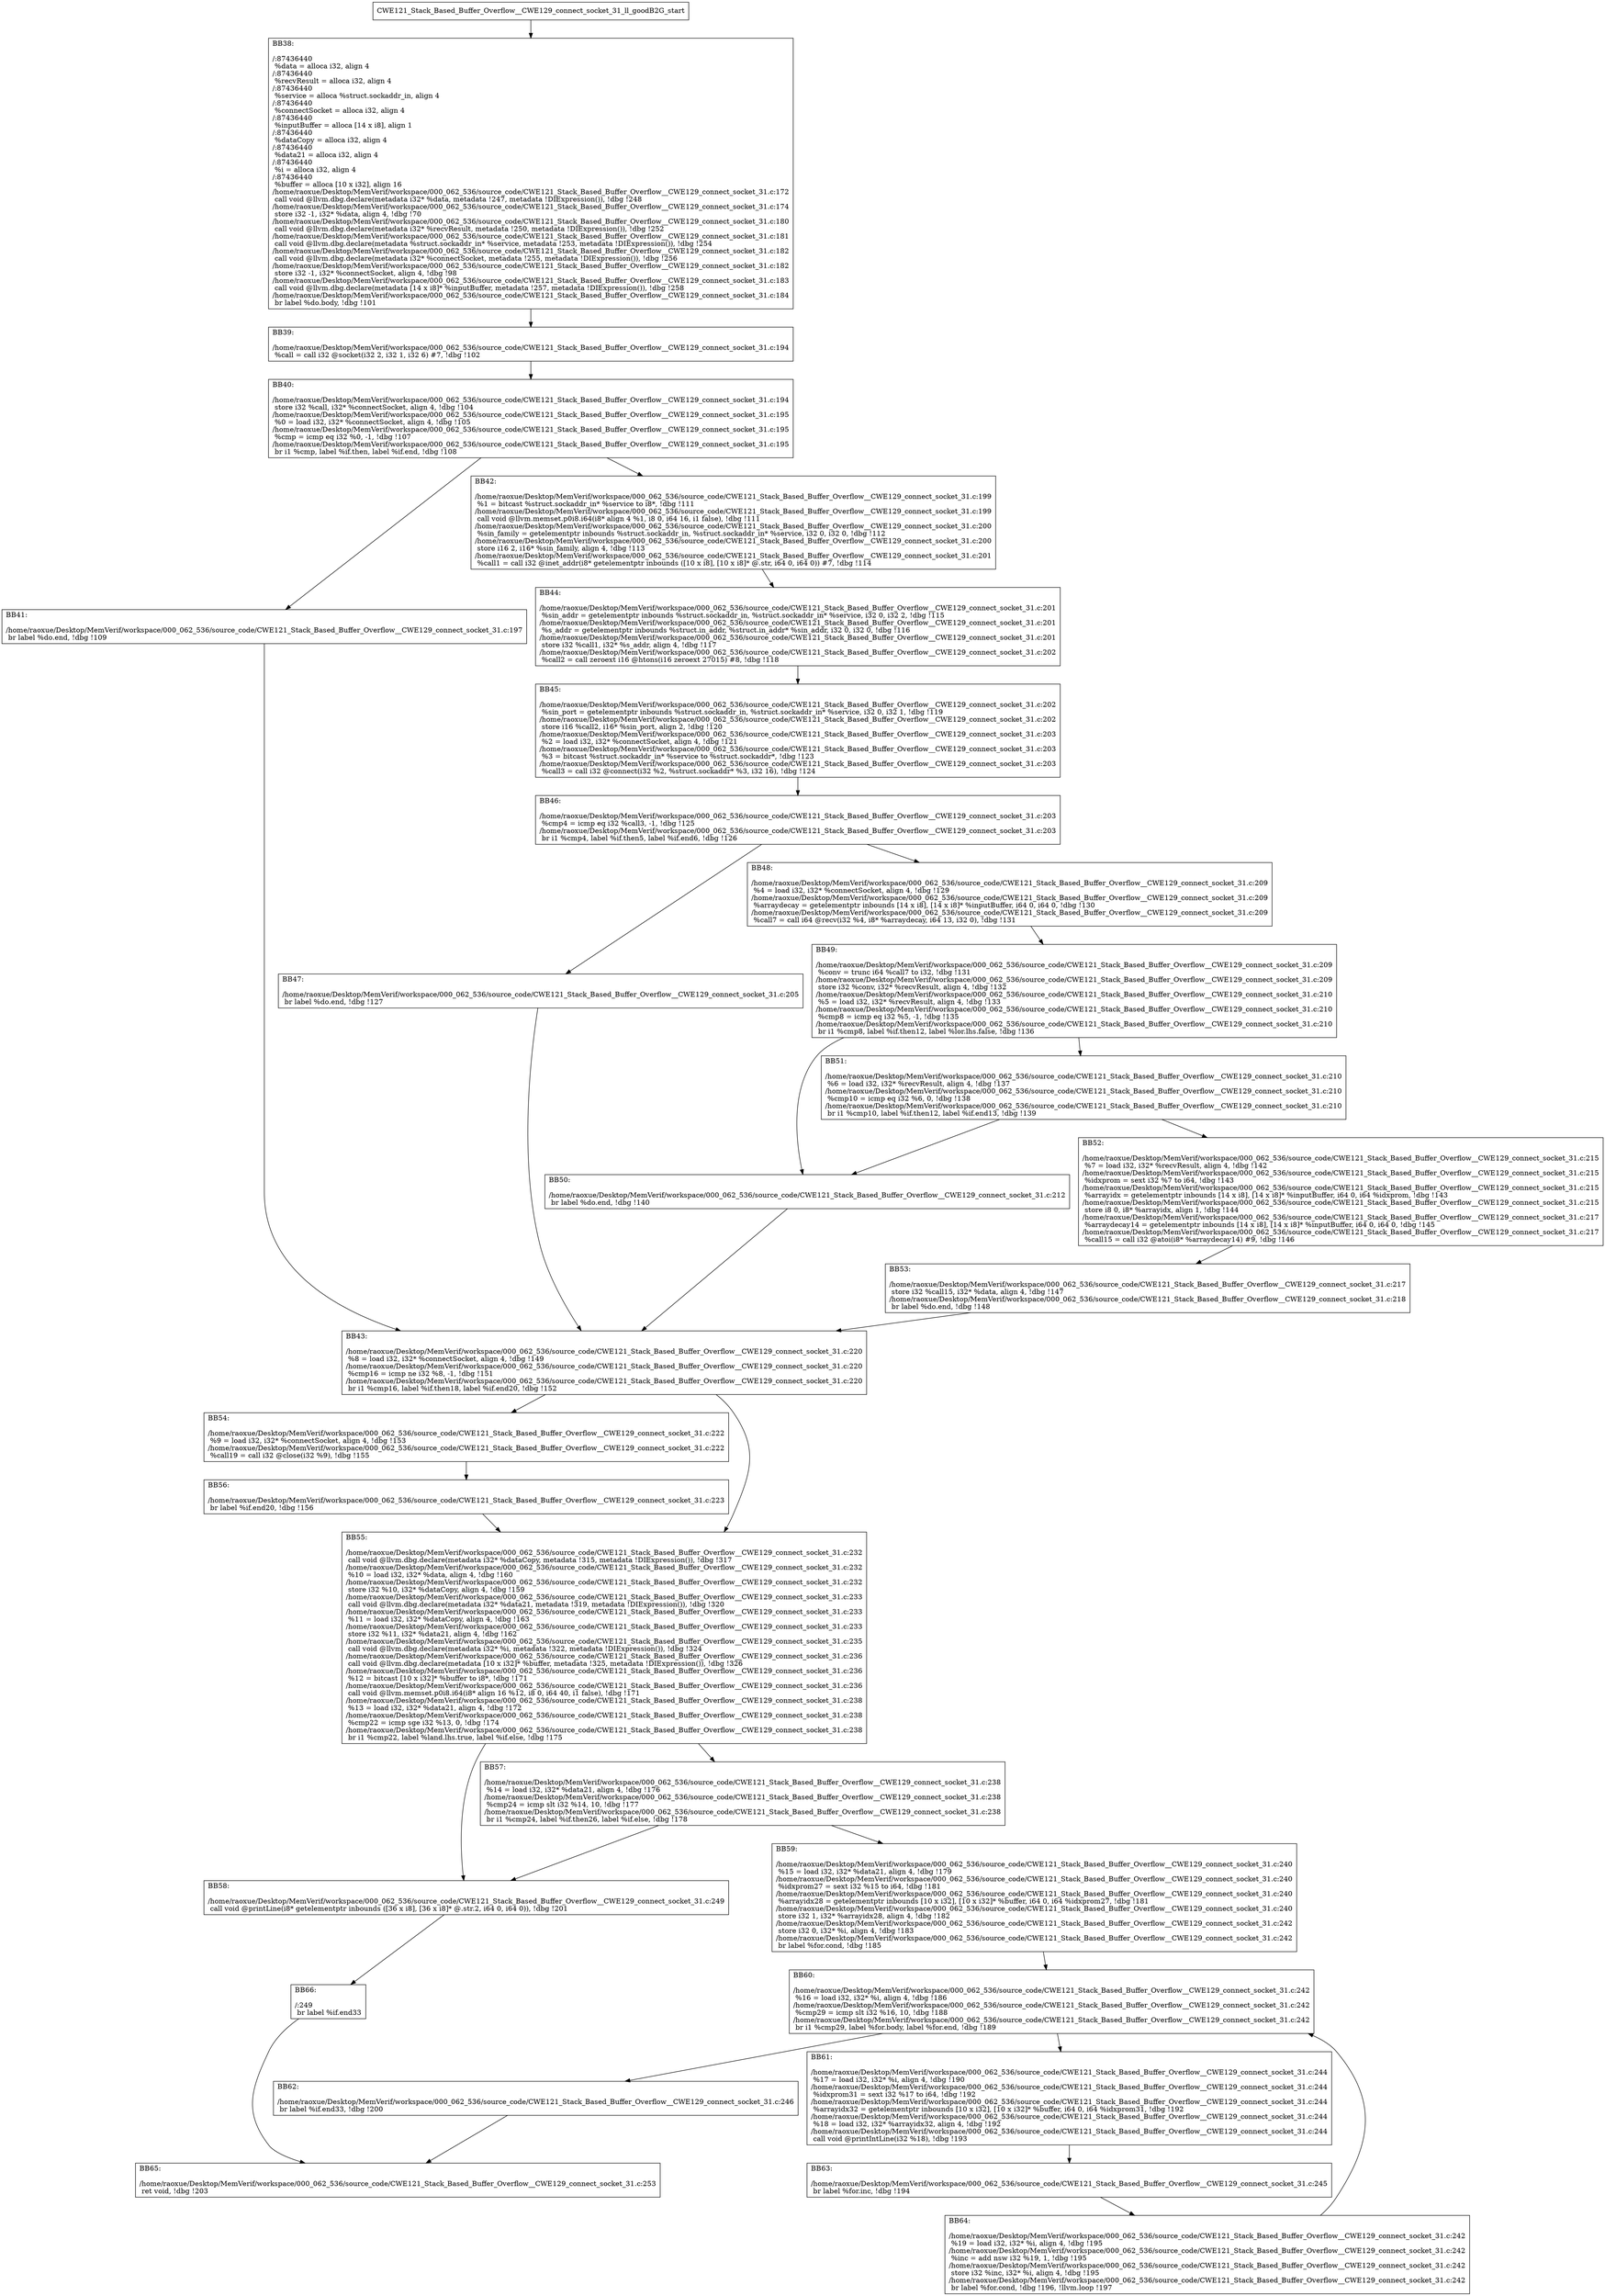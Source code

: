 digraph "CFG for'CWE121_Stack_Based_Buffer_Overflow__CWE129_connect_socket_31_ll_goodB2G' function" {
	BBCWE121_Stack_Based_Buffer_Overflow__CWE129_connect_socket_31_ll_goodB2G_start[shape=record,label="{CWE121_Stack_Based_Buffer_Overflow__CWE129_connect_socket_31_ll_goodB2G_start}"];
	BBCWE121_Stack_Based_Buffer_Overflow__CWE129_connect_socket_31_ll_goodB2G_start-> CWE121_Stack_Based_Buffer_Overflow__CWE129_connect_socket_31_ll_goodB2GBB38;
	CWE121_Stack_Based_Buffer_Overflow__CWE129_connect_socket_31_ll_goodB2GBB38 [shape=record, label="{BB38:\l\l/:87436440\l
  %data = alloca i32, align 4\l
/:87436440\l
  %recvResult = alloca i32, align 4\l
/:87436440\l
  %service = alloca %struct.sockaddr_in, align 4\l
/:87436440\l
  %connectSocket = alloca i32, align 4\l
/:87436440\l
  %inputBuffer = alloca [14 x i8], align 1\l
/:87436440\l
  %dataCopy = alloca i32, align 4\l
/:87436440\l
  %data21 = alloca i32, align 4\l
/:87436440\l
  %i = alloca i32, align 4\l
/:87436440\l
  %buffer = alloca [10 x i32], align 16\l
/home/raoxue/Desktop/MemVerif/workspace/000_062_536/source_code/CWE121_Stack_Based_Buffer_Overflow__CWE129_connect_socket_31.c:172\l
  call void @llvm.dbg.declare(metadata i32* %data, metadata !247, metadata !DIExpression()), !dbg !248\l
/home/raoxue/Desktop/MemVerif/workspace/000_062_536/source_code/CWE121_Stack_Based_Buffer_Overflow__CWE129_connect_socket_31.c:174\l
  store i32 -1, i32* %data, align 4, !dbg !70\l
/home/raoxue/Desktop/MemVerif/workspace/000_062_536/source_code/CWE121_Stack_Based_Buffer_Overflow__CWE129_connect_socket_31.c:180\l
  call void @llvm.dbg.declare(metadata i32* %recvResult, metadata !250, metadata !DIExpression()), !dbg !252\l
/home/raoxue/Desktop/MemVerif/workspace/000_062_536/source_code/CWE121_Stack_Based_Buffer_Overflow__CWE129_connect_socket_31.c:181\l
  call void @llvm.dbg.declare(metadata %struct.sockaddr_in* %service, metadata !253, metadata !DIExpression()), !dbg !254\l
/home/raoxue/Desktop/MemVerif/workspace/000_062_536/source_code/CWE121_Stack_Based_Buffer_Overflow__CWE129_connect_socket_31.c:182\l
  call void @llvm.dbg.declare(metadata i32* %connectSocket, metadata !255, metadata !DIExpression()), !dbg !256\l
/home/raoxue/Desktop/MemVerif/workspace/000_062_536/source_code/CWE121_Stack_Based_Buffer_Overflow__CWE129_connect_socket_31.c:182\l
  store i32 -1, i32* %connectSocket, align 4, !dbg !98\l
/home/raoxue/Desktop/MemVerif/workspace/000_062_536/source_code/CWE121_Stack_Based_Buffer_Overflow__CWE129_connect_socket_31.c:183\l
  call void @llvm.dbg.declare(metadata [14 x i8]* %inputBuffer, metadata !257, metadata !DIExpression()), !dbg !258\l
/home/raoxue/Desktop/MemVerif/workspace/000_062_536/source_code/CWE121_Stack_Based_Buffer_Overflow__CWE129_connect_socket_31.c:184\l
  br label %do.body, !dbg !101\l
}"];
	CWE121_Stack_Based_Buffer_Overflow__CWE129_connect_socket_31_ll_goodB2GBB38-> CWE121_Stack_Based_Buffer_Overflow__CWE129_connect_socket_31_ll_goodB2GBB39;
	CWE121_Stack_Based_Buffer_Overflow__CWE129_connect_socket_31_ll_goodB2GBB39 [shape=record, label="{BB39:\l\l/home/raoxue/Desktop/MemVerif/workspace/000_062_536/source_code/CWE121_Stack_Based_Buffer_Overflow__CWE129_connect_socket_31.c:194\l
  %call = call i32 @socket(i32 2, i32 1, i32 6) #7, !dbg !102\l
}"];
	CWE121_Stack_Based_Buffer_Overflow__CWE129_connect_socket_31_ll_goodB2GBB39-> CWE121_Stack_Based_Buffer_Overflow__CWE129_connect_socket_31_ll_goodB2GBB40;
	CWE121_Stack_Based_Buffer_Overflow__CWE129_connect_socket_31_ll_goodB2GBB40 [shape=record, label="{BB40:\l\l/home/raoxue/Desktop/MemVerif/workspace/000_062_536/source_code/CWE121_Stack_Based_Buffer_Overflow__CWE129_connect_socket_31.c:194\l
  store i32 %call, i32* %connectSocket, align 4, !dbg !104\l
/home/raoxue/Desktop/MemVerif/workspace/000_062_536/source_code/CWE121_Stack_Based_Buffer_Overflow__CWE129_connect_socket_31.c:195\l
  %0 = load i32, i32* %connectSocket, align 4, !dbg !105\l
/home/raoxue/Desktop/MemVerif/workspace/000_062_536/source_code/CWE121_Stack_Based_Buffer_Overflow__CWE129_connect_socket_31.c:195\l
  %cmp = icmp eq i32 %0, -1, !dbg !107\l
/home/raoxue/Desktop/MemVerif/workspace/000_062_536/source_code/CWE121_Stack_Based_Buffer_Overflow__CWE129_connect_socket_31.c:195\l
  br i1 %cmp, label %if.then, label %if.end, !dbg !108\l
}"];
	CWE121_Stack_Based_Buffer_Overflow__CWE129_connect_socket_31_ll_goodB2GBB40-> CWE121_Stack_Based_Buffer_Overflow__CWE129_connect_socket_31_ll_goodB2GBB41;
	CWE121_Stack_Based_Buffer_Overflow__CWE129_connect_socket_31_ll_goodB2GBB40-> CWE121_Stack_Based_Buffer_Overflow__CWE129_connect_socket_31_ll_goodB2GBB42;
	CWE121_Stack_Based_Buffer_Overflow__CWE129_connect_socket_31_ll_goodB2GBB41 [shape=record, label="{BB41:\l\l/home/raoxue/Desktop/MemVerif/workspace/000_062_536/source_code/CWE121_Stack_Based_Buffer_Overflow__CWE129_connect_socket_31.c:197\l
  br label %do.end, !dbg !109\l
}"];
	CWE121_Stack_Based_Buffer_Overflow__CWE129_connect_socket_31_ll_goodB2GBB41-> CWE121_Stack_Based_Buffer_Overflow__CWE129_connect_socket_31_ll_goodB2GBB43;
	CWE121_Stack_Based_Buffer_Overflow__CWE129_connect_socket_31_ll_goodB2GBB42 [shape=record, label="{BB42:\l\l/home/raoxue/Desktop/MemVerif/workspace/000_062_536/source_code/CWE121_Stack_Based_Buffer_Overflow__CWE129_connect_socket_31.c:199\l
  %1 = bitcast %struct.sockaddr_in* %service to i8*, !dbg !111\l
/home/raoxue/Desktop/MemVerif/workspace/000_062_536/source_code/CWE121_Stack_Based_Buffer_Overflow__CWE129_connect_socket_31.c:199\l
  call void @llvm.memset.p0i8.i64(i8* align 4 %1, i8 0, i64 16, i1 false), !dbg !111\l
/home/raoxue/Desktop/MemVerif/workspace/000_062_536/source_code/CWE121_Stack_Based_Buffer_Overflow__CWE129_connect_socket_31.c:200\l
  %sin_family = getelementptr inbounds %struct.sockaddr_in, %struct.sockaddr_in* %service, i32 0, i32 0, !dbg !112\l
/home/raoxue/Desktop/MemVerif/workspace/000_062_536/source_code/CWE121_Stack_Based_Buffer_Overflow__CWE129_connect_socket_31.c:200\l
  store i16 2, i16* %sin_family, align 4, !dbg !113\l
/home/raoxue/Desktop/MemVerif/workspace/000_062_536/source_code/CWE121_Stack_Based_Buffer_Overflow__CWE129_connect_socket_31.c:201\l
  %call1 = call i32 @inet_addr(i8* getelementptr inbounds ([10 x i8], [10 x i8]* @.str, i64 0, i64 0)) #7, !dbg !114\l
}"];
	CWE121_Stack_Based_Buffer_Overflow__CWE129_connect_socket_31_ll_goodB2GBB42-> CWE121_Stack_Based_Buffer_Overflow__CWE129_connect_socket_31_ll_goodB2GBB44;
	CWE121_Stack_Based_Buffer_Overflow__CWE129_connect_socket_31_ll_goodB2GBB44 [shape=record, label="{BB44:\l\l/home/raoxue/Desktop/MemVerif/workspace/000_062_536/source_code/CWE121_Stack_Based_Buffer_Overflow__CWE129_connect_socket_31.c:201\l
  %sin_addr = getelementptr inbounds %struct.sockaddr_in, %struct.sockaddr_in* %service, i32 0, i32 2, !dbg !115\l
/home/raoxue/Desktop/MemVerif/workspace/000_062_536/source_code/CWE121_Stack_Based_Buffer_Overflow__CWE129_connect_socket_31.c:201\l
  %s_addr = getelementptr inbounds %struct.in_addr, %struct.in_addr* %sin_addr, i32 0, i32 0, !dbg !116\l
/home/raoxue/Desktop/MemVerif/workspace/000_062_536/source_code/CWE121_Stack_Based_Buffer_Overflow__CWE129_connect_socket_31.c:201\l
  store i32 %call1, i32* %s_addr, align 4, !dbg !117\l
/home/raoxue/Desktop/MemVerif/workspace/000_062_536/source_code/CWE121_Stack_Based_Buffer_Overflow__CWE129_connect_socket_31.c:202\l
  %call2 = call zeroext i16 @htons(i16 zeroext 27015) #8, !dbg !118\l
}"];
	CWE121_Stack_Based_Buffer_Overflow__CWE129_connect_socket_31_ll_goodB2GBB44-> CWE121_Stack_Based_Buffer_Overflow__CWE129_connect_socket_31_ll_goodB2GBB45;
	CWE121_Stack_Based_Buffer_Overflow__CWE129_connect_socket_31_ll_goodB2GBB45 [shape=record, label="{BB45:\l\l/home/raoxue/Desktop/MemVerif/workspace/000_062_536/source_code/CWE121_Stack_Based_Buffer_Overflow__CWE129_connect_socket_31.c:202\l
  %sin_port = getelementptr inbounds %struct.sockaddr_in, %struct.sockaddr_in* %service, i32 0, i32 1, !dbg !119\l
/home/raoxue/Desktop/MemVerif/workspace/000_062_536/source_code/CWE121_Stack_Based_Buffer_Overflow__CWE129_connect_socket_31.c:202\l
  store i16 %call2, i16* %sin_port, align 2, !dbg !120\l
/home/raoxue/Desktop/MemVerif/workspace/000_062_536/source_code/CWE121_Stack_Based_Buffer_Overflow__CWE129_connect_socket_31.c:203\l
  %2 = load i32, i32* %connectSocket, align 4, !dbg !121\l
/home/raoxue/Desktop/MemVerif/workspace/000_062_536/source_code/CWE121_Stack_Based_Buffer_Overflow__CWE129_connect_socket_31.c:203\l
  %3 = bitcast %struct.sockaddr_in* %service to %struct.sockaddr*, !dbg !123\l
/home/raoxue/Desktop/MemVerif/workspace/000_062_536/source_code/CWE121_Stack_Based_Buffer_Overflow__CWE129_connect_socket_31.c:203\l
  %call3 = call i32 @connect(i32 %2, %struct.sockaddr* %3, i32 16), !dbg !124\l
}"];
	CWE121_Stack_Based_Buffer_Overflow__CWE129_connect_socket_31_ll_goodB2GBB45-> CWE121_Stack_Based_Buffer_Overflow__CWE129_connect_socket_31_ll_goodB2GBB46;
	CWE121_Stack_Based_Buffer_Overflow__CWE129_connect_socket_31_ll_goodB2GBB46 [shape=record, label="{BB46:\l\l/home/raoxue/Desktop/MemVerif/workspace/000_062_536/source_code/CWE121_Stack_Based_Buffer_Overflow__CWE129_connect_socket_31.c:203\l
  %cmp4 = icmp eq i32 %call3, -1, !dbg !125\l
/home/raoxue/Desktop/MemVerif/workspace/000_062_536/source_code/CWE121_Stack_Based_Buffer_Overflow__CWE129_connect_socket_31.c:203\l
  br i1 %cmp4, label %if.then5, label %if.end6, !dbg !126\l
}"];
	CWE121_Stack_Based_Buffer_Overflow__CWE129_connect_socket_31_ll_goodB2GBB46-> CWE121_Stack_Based_Buffer_Overflow__CWE129_connect_socket_31_ll_goodB2GBB47;
	CWE121_Stack_Based_Buffer_Overflow__CWE129_connect_socket_31_ll_goodB2GBB46-> CWE121_Stack_Based_Buffer_Overflow__CWE129_connect_socket_31_ll_goodB2GBB48;
	CWE121_Stack_Based_Buffer_Overflow__CWE129_connect_socket_31_ll_goodB2GBB47 [shape=record, label="{BB47:\l\l/home/raoxue/Desktop/MemVerif/workspace/000_062_536/source_code/CWE121_Stack_Based_Buffer_Overflow__CWE129_connect_socket_31.c:205\l
  br label %do.end, !dbg !127\l
}"];
	CWE121_Stack_Based_Buffer_Overflow__CWE129_connect_socket_31_ll_goodB2GBB47-> CWE121_Stack_Based_Buffer_Overflow__CWE129_connect_socket_31_ll_goodB2GBB43;
	CWE121_Stack_Based_Buffer_Overflow__CWE129_connect_socket_31_ll_goodB2GBB48 [shape=record, label="{BB48:\l\l/home/raoxue/Desktop/MemVerif/workspace/000_062_536/source_code/CWE121_Stack_Based_Buffer_Overflow__CWE129_connect_socket_31.c:209\l
  %4 = load i32, i32* %connectSocket, align 4, !dbg !129\l
/home/raoxue/Desktop/MemVerif/workspace/000_062_536/source_code/CWE121_Stack_Based_Buffer_Overflow__CWE129_connect_socket_31.c:209\l
  %arraydecay = getelementptr inbounds [14 x i8], [14 x i8]* %inputBuffer, i64 0, i64 0, !dbg !130\l
/home/raoxue/Desktop/MemVerif/workspace/000_062_536/source_code/CWE121_Stack_Based_Buffer_Overflow__CWE129_connect_socket_31.c:209\l
  %call7 = call i64 @recv(i32 %4, i8* %arraydecay, i64 13, i32 0), !dbg !131\l
}"];
	CWE121_Stack_Based_Buffer_Overflow__CWE129_connect_socket_31_ll_goodB2GBB48-> CWE121_Stack_Based_Buffer_Overflow__CWE129_connect_socket_31_ll_goodB2GBB49;
	CWE121_Stack_Based_Buffer_Overflow__CWE129_connect_socket_31_ll_goodB2GBB49 [shape=record, label="{BB49:\l\l/home/raoxue/Desktop/MemVerif/workspace/000_062_536/source_code/CWE121_Stack_Based_Buffer_Overflow__CWE129_connect_socket_31.c:209\l
  %conv = trunc i64 %call7 to i32, !dbg !131\l
/home/raoxue/Desktop/MemVerif/workspace/000_062_536/source_code/CWE121_Stack_Based_Buffer_Overflow__CWE129_connect_socket_31.c:209\l
  store i32 %conv, i32* %recvResult, align 4, !dbg !132\l
/home/raoxue/Desktop/MemVerif/workspace/000_062_536/source_code/CWE121_Stack_Based_Buffer_Overflow__CWE129_connect_socket_31.c:210\l
  %5 = load i32, i32* %recvResult, align 4, !dbg !133\l
/home/raoxue/Desktop/MemVerif/workspace/000_062_536/source_code/CWE121_Stack_Based_Buffer_Overflow__CWE129_connect_socket_31.c:210\l
  %cmp8 = icmp eq i32 %5, -1, !dbg !135\l
/home/raoxue/Desktop/MemVerif/workspace/000_062_536/source_code/CWE121_Stack_Based_Buffer_Overflow__CWE129_connect_socket_31.c:210\l
  br i1 %cmp8, label %if.then12, label %lor.lhs.false, !dbg !136\l
}"];
	CWE121_Stack_Based_Buffer_Overflow__CWE129_connect_socket_31_ll_goodB2GBB49-> CWE121_Stack_Based_Buffer_Overflow__CWE129_connect_socket_31_ll_goodB2GBB50;
	CWE121_Stack_Based_Buffer_Overflow__CWE129_connect_socket_31_ll_goodB2GBB49-> CWE121_Stack_Based_Buffer_Overflow__CWE129_connect_socket_31_ll_goodB2GBB51;
	CWE121_Stack_Based_Buffer_Overflow__CWE129_connect_socket_31_ll_goodB2GBB51 [shape=record, label="{BB51:\l\l/home/raoxue/Desktop/MemVerif/workspace/000_062_536/source_code/CWE121_Stack_Based_Buffer_Overflow__CWE129_connect_socket_31.c:210\l
  %6 = load i32, i32* %recvResult, align 4, !dbg !137\l
/home/raoxue/Desktop/MemVerif/workspace/000_062_536/source_code/CWE121_Stack_Based_Buffer_Overflow__CWE129_connect_socket_31.c:210\l
  %cmp10 = icmp eq i32 %6, 0, !dbg !138\l
/home/raoxue/Desktop/MemVerif/workspace/000_062_536/source_code/CWE121_Stack_Based_Buffer_Overflow__CWE129_connect_socket_31.c:210\l
  br i1 %cmp10, label %if.then12, label %if.end13, !dbg !139\l
}"];
	CWE121_Stack_Based_Buffer_Overflow__CWE129_connect_socket_31_ll_goodB2GBB51-> CWE121_Stack_Based_Buffer_Overflow__CWE129_connect_socket_31_ll_goodB2GBB50;
	CWE121_Stack_Based_Buffer_Overflow__CWE129_connect_socket_31_ll_goodB2GBB51-> CWE121_Stack_Based_Buffer_Overflow__CWE129_connect_socket_31_ll_goodB2GBB52;
	CWE121_Stack_Based_Buffer_Overflow__CWE129_connect_socket_31_ll_goodB2GBB50 [shape=record, label="{BB50:\l\l/home/raoxue/Desktop/MemVerif/workspace/000_062_536/source_code/CWE121_Stack_Based_Buffer_Overflow__CWE129_connect_socket_31.c:212\l
  br label %do.end, !dbg !140\l
}"];
	CWE121_Stack_Based_Buffer_Overflow__CWE129_connect_socket_31_ll_goodB2GBB50-> CWE121_Stack_Based_Buffer_Overflow__CWE129_connect_socket_31_ll_goodB2GBB43;
	CWE121_Stack_Based_Buffer_Overflow__CWE129_connect_socket_31_ll_goodB2GBB52 [shape=record, label="{BB52:\l\l/home/raoxue/Desktop/MemVerif/workspace/000_062_536/source_code/CWE121_Stack_Based_Buffer_Overflow__CWE129_connect_socket_31.c:215\l
  %7 = load i32, i32* %recvResult, align 4, !dbg !142\l
/home/raoxue/Desktop/MemVerif/workspace/000_062_536/source_code/CWE121_Stack_Based_Buffer_Overflow__CWE129_connect_socket_31.c:215\l
  %idxprom = sext i32 %7 to i64, !dbg !143\l
/home/raoxue/Desktop/MemVerif/workspace/000_062_536/source_code/CWE121_Stack_Based_Buffer_Overflow__CWE129_connect_socket_31.c:215\l
  %arrayidx = getelementptr inbounds [14 x i8], [14 x i8]* %inputBuffer, i64 0, i64 %idxprom, !dbg !143\l
/home/raoxue/Desktop/MemVerif/workspace/000_062_536/source_code/CWE121_Stack_Based_Buffer_Overflow__CWE129_connect_socket_31.c:215\l
  store i8 0, i8* %arrayidx, align 1, !dbg !144\l
/home/raoxue/Desktop/MemVerif/workspace/000_062_536/source_code/CWE121_Stack_Based_Buffer_Overflow__CWE129_connect_socket_31.c:217\l
  %arraydecay14 = getelementptr inbounds [14 x i8], [14 x i8]* %inputBuffer, i64 0, i64 0, !dbg !145\l
/home/raoxue/Desktop/MemVerif/workspace/000_062_536/source_code/CWE121_Stack_Based_Buffer_Overflow__CWE129_connect_socket_31.c:217\l
  %call15 = call i32 @atoi(i8* %arraydecay14) #9, !dbg !146\l
}"];
	CWE121_Stack_Based_Buffer_Overflow__CWE129_connect_socket_31_ll_goodB2GBB52-> CWE121_Stack_Based_Buffer_Overflow__CWE129_connect_socket_31_ll_goodB2GBB53;
	CWE121_Stack_Based_Buffer_Overflow__CWE129_connect_socket_31_ll_goodB2GBB53 [shape=record, label="{BB53:\l\l/home/raoxue/Desktop/MemVerif/workspace/000_062_536/source_code/CWE121_Stack_Based_Buffer_Overflow__CWE129_connect_socket_31.c:217\l
  store i32 %call15, i32* %data, align 4, !dbg !147\l
/home/raoxue/Desktop/MemVerif/workspace/000_062_536/source_code/CWE121_Stack_Based_Buffer_Overflow__CWE129_connect_socket_31.c:218\l
  br label %do.end, !dbg !148\l
}"];
	CWE121_Stack_Based_Buffer_Overflow__CWE129_connect_socket_31_ll_goodB2GBB53-> CWE121_Stack_Based_Buffer_Overflow__CWE129_connect_socket_31_ll_goodB2GBB43;
	CWE121_Stack_Based_Buffer_Overflow__CWE129_connect_socket_31_ll_goodB2GBB43 [shape=record, label="{BB43:\l\l/home/raoxue/Desktop/MemVerif/workspace/000_062_536/source_code/CWE121_Stack_Based_Buffer_Overflow__CWE129_connect_socket_31.c:220\l
  %8 = load i32, i32* %connectSocket, align 4, !dbg !149\l
/home/raoxue/Desktop/MemVerif/workspace/000_062_536/source_code/CWE121_Stack_Based_Buffer_Overflow__CWE129_connect_socket_31.c:220\l
  %cmp16 = icmp ne i32 %8, -1, !dbg !151\l
/home/raoxue/Desktop/MemVerif/workspace/000_062_536/source_code/CWE121_Stack_Based_Buffer_Overflow__CWE129_connect_socket_31.c:220\l
  br i1 %cmp16, label %if.then18, label %if.end20, !dbg !152\l
}"];
	CWE121_Stack_Based_Buffer_Overflow__CWE129_connect_socket_31_ll_goodB2GBB43-> CWE121_Stack_Based_Buffer_Overflow__CWE129_connect_socket_31_ll_goodB2GBB54;
	CWE121_Stack_Based_Buffer_Overflow__CWE129_connect_socket_31_ll_goodB2GBB43-> CWE121_Stack_Based_Buffer_Overflow__CWE129_connect_socket_31_ll_goodB2GBB55;
	CWE121_Stack_Based_Buffer_Overflow__CWE129_connect_socket_31_ll_goodB2GBB54 [shape=record, label="{BB54:\l\l/home/raoxue/Desktop/MemVerif/workspace/000_062_536/source_code/CWE121_Stack_Based_Buffer_Overflow__CWE129_connect_socket_31.c:222\l
  %9 = load i32, i32* %connectSocket, align 4, !dbg !153\l
/home/raoxue/Desktop/MemVerif/workspace/000_062_536/source_code/CWE121_Stack_Based_Buffer_Overflow__CWE129_connect_socket_31.c:222\l
  %call19 = call i32 @close(i32 %9), !dbg !155\l
}"];
	CWE121_Stack_Based_Buffer_Overflow__CWE129_connect_socket_31_ll_goodB2GBB54-> CWE121_Stack_Based_Buffer_Overflow__CWE129_connect_socket_31_ll_goodB2GBB56;
	CWE121_Stack_Based_Buffer_Overflow__CWE129_connect_socket_31_ll_goodB2GBB56 [shape=record, label="{BB56:\l\l/home/raoxue/Desktop/MemVerif/workspace/000_062_536/source_code/CWE121_Stack_Based_Buffer_Overflow__CWE129_connect_socket_31.c:223\l
  br label %if.end20, !dbg !156\l
}"];
	CWE121_Stack_Based_Buffer_Overflow__CWE129_connect_socket_31_ll_goodB2GBB56-> CWE121_Stack_Based_Buffer_Overflow__CWE129_connect_socket_31_ll_goodB2GBB55;
	CWE121_Stack_Based_Buffer_Overflow__CWE129_connect_socket_31_ll_goodB2GBB55 [shape=record, label="{BB55:\l\l/home/raoxue/Desktop/MemVerif/workspace/000_062_536/source_code/CWE121_Stack_Based_Buffer_Overflow__CWE129_connect_socket_31.c:232\l
  call void @llvm.dbg.declare(metadata i32* %dataCopy, metadata !315, metadata !DIExpression()), !dbg !317\l
/home/raoxue/Desktop/MemVerif/workspace/000_062_536/source_code/CWE121_Stack_Based_Buffer_Overflow__CWE129_connect_socket_31.c:232\l
  %10 = load i32, i32* %data, align 4, !dbg !160\l
/home/raoxue/Desktop/MemVerif/workspace/000_062_536/source_code/CWE121_Stack_Based_Buffer_Overflow__CWE129_connect_socket_31.c:232\l
  store i32 %10, i32* %dataCopy, align 4, !dbg !159\l
/home/raoxue/Desktop/MemVerif/workspace/000_062_536/source_code/CWE121_Stack_Based_Buffer_Overflow__CWE129_connect_socket_31.c:233\l
  call void @llvm.dbg.declare(metadata i32* %data21, metadata !319, metadata !DIExpression()), !dbg !320\l
/home/raoxue/Desktop/MemVerif/workspace/000_062_536/source_code/CWE121_Stack_Based_Buffer_Overflow__CWE129_connect_socket_31.c:233\l
  %11 = load i32, i32* %dataCopy, align 4, !dbg !163\l
/home/raoxue/Desktop/MemVerif/workspace/000_062_536/source_code/CWE121_Stack_Based_Buffer_Overflow__CWE129_connect_socket_31.c:233\l
  store i32 %11, i32* %data21, align 4, !dbg !162\l
/home/raoxue/Desktop/MemVerif/workspace/000_062_536/source_code/CWE121_Stack_Based_Buffer_Overflow__CWE129_connect_socket_31.c:235\l
  call void @llvm.dbg.declare(metadata i32* %i, metadata !322, metadata !DIExpression()), !dbg !324\l
/home/raoxue/Desktop/MemVerif/workspace/000_062_536/source_code/CWE121_Stack_Based_Buffer_Overflow__CWE129_connect_socket_31.c:236\l
  call void @llvm.dbg.declare(metadata [10 x i32]* %buffer, metadata !325, metadata !DIExpression()), !dbg !326\l
/home/raoxue/Desktop/MemVerif/workspace/000_062_536/source_code/CWE121_Stack_Based_Buffer_Overflow__CWE129_connect_socket_31.c:236\l
  %12 = bitcast [10 x i32]* %buffer to i8*, !dbg !171\l
/home/raoxue/Desktop/MemVerif/workspace/000_062_536/source_code/CWE121_Stack_Based_Buffer_Overflow__CWE129_connect_socket_31.c:236\l
  call void @llvm.memset.p0i8.i64(i8* align 16 %12, i8 0, i64 40, i1 false), !dbg !171\l
/home/raoxue/Desktop/MemVerif/workspace/000_062_536/source_code/CWE121_Stack_Based_Buffer_Overflow__CWE129_connect_socket_31.c:238\l
  %13 = load i32, i32* %data21, align 4, !dbg !172\l
/home/raoxue/Desktop/MemVerif/workspace/000_062_536/source_code/CWE121_Stack_Based_Buffer_Overflow__CWE129_connect_socket_31.c:238\l
  %cmp22 = icmp sge i32 %13, 0, !dbg !174\l
/home/raoxue/Desktop/MemVerif/workspace/000_062_536/source_code/CWE121_Stack_Based_Buffer_Overflow__CWE129_connect_socket_31.c:238\l
  br i1 %cmp22, label %land.lhs.true, label %if.else, !dbg !175\l
}"];
	CWE121_Stack_Based_Buffer_Overflow__CWE129_connect_socket_31_ll_goodB2GBB55-> CWE121_Stack_Based_Buffer_Overflow__CWE129_connect_socket_31_ll_goodB2GBB57;
	CWE121_Stack_Based_Buffer_Overflow__CWE129_connect_socket_31_ll_goodB2GBB55-> CWE121_Stack_Based_Buffer_Overflow__CWE129_connect_socket_31_ll_goodB2GBB58;
	CWE121_Stack_Based_Buffer_Overflow__CWE129_connect_socket_31_ll_goodB2GBB57 [shape=record, label="{BB57:\l\l/home/raoxue/Desktop/MemVerif/workspace/000_062_536/source_code/CWE121_Stack_Based_Buffer_Overflow__CWE129_connect_socket_31.c:238\l
  %14 = load i32, i32* %data21, align 4, !dbg !176\l
/home/raoxue/Desktop/MemVerif/workspace/000_062_536/source_code/CWE121_Stack_Based_Buffer_Overflow__CWE129_connect_socket_31.c:238\l
  %cmp24 = icmp slt i32 %14, 10, !dbg !177\l
/home/raoxue/Desktop/MemVerif/workspace/000_062_536/source_code/CWE121_Stack_Based_Buffer_Overflow__CWE129_connect_socket_31.c:238\l
  br i1 %cmp24, label %if.then26, label %if.else, !dbg !178\l
}"];
	CWE121_Stack_Based_Buffer_Overflow__CWE129_connect_socket_31_ll_goodB2GBB57-> CWE121_Stack_Based_Buffer_Overflow__CWE129_connect_socket_31_ll_goodB2GBB59;
	CWE121_Stack_Based_Buffer_Overflow__CWE129_connect_socket_31_ll_goodB2GBB57-> CWE121_Stack_Based_Buffer_Overflow__CWE129_connect_socket_31_ll_goodB2GBB58;
	CWE121_Stack_Based_Buffer_Overflow__CWE129_connect_socket_31_ll_goodB2GBB59 [shape=record, label="{BB59:\l\l/home/raoxue/Desktop/MemVerif/workspace/000_062_536/source_code/CWE121_Stack_Based_Buffer_Overflow__CWE129_connect_socket_31.c:240\l
  %15 = load i32, i32* %data21, align 4, !dbg !179\l
/home/raoxue/Desktop/MemVerif/workspace/000_062_536/source_code/CWE121_Stack_Based_Buffer_Overflow__CWE129_connect_socket_31.c:240\l
  %idxprom27 = sext i32 %15 to i64, !dbg !181\l
/home/raoxue/Desktop/MemVerif/workspace/000_062_536/source_code/CWE121_Stack_Based_Buffer_Overflow__CWE129_connect_socket_31.c:240\l
  %arrayidx28 = getelementptr inbounds [10 x i32], [10 x i32]* %buffer, i64 0, i64 %idxprom27, !dbg !181\l
/home/raoxue/Desktop/MemVerif/workspace/000_062_536/source_code/CWE121_Stack_Based_Buffer_Overflow__CWE129_connect_socket_31.c:240\l
  store i32 1, i32* %arrayidx28, align 4, !dbg !182\l
/home/raoxue/Desktop/MemVerif/workspace/000_062_536/source_code/CWE121_Stack_Based_Buffer_Overflow__CWE129_connect_socket_31.c:242\l
  store i32 0, i32* %i, align 4, !dbg !183\l
/home/raoxue/Desktop/MemVerif/workspace/000_062_536/source_code/CWE121_Stack_Based_Buffer_Overflow__CWE129_connect_socket_31.c:242\l
  br label %for.cond, !dbg !185\l
}"];
	CWE121_Stack_Based_Buffer_Overflow__CWE129_connect_socket_31_ll_goodB2GBB59-> CWE121_Stack_Based_Buffer_Overflow__CWE129_connect_socket_31_ll_goodB2GBB60;
	CWE121_Stack_Based_Buffer_Overflow__CWE129_connect_socket_31_ll_goodB2GBB60 [shape=record, label="{BB60:\l\l/home/raoxue/Desktop/MemVerif/workspace/000_062_536/source_code/CWE121_Stack_Based_Buffer_Overflow__CWE129_connect_socket_31.c:242\l
  %16 = load i32, i32* %i, align 4, !dbg !186\l
/home/raoxue/Desktop/MemVerif/workspace/000_062_536/source_code/CWE121_Stack_Based_Buffer_Overflow__CWE129_connect_socket_31.c:242\l
  %cmp29 = icmp slt i32 %16, 10, !dbg !188\l
/home/raoxue/Desktop/MemVerif/workspace/000_062_536/source_code/CWE121_Stack_Based_Buffer_Overflow__CWE129_connect_socket_31.c:242\l
  br i1 %cmp29, label %for.body, label %for.end, !dbg !189\l
}"];
	CWE121_Stack_Based_Buffer_Overflow__CWE129_connect_socket_31_ll_goodB2GBB60-> CWE121_Stack_Based_Buffer_Overflow__CWE129_connect_socket_31_ll_goodB2GBB61;
	CWE121_Stack_Based_Buffer_Overflow__CWE129_connect_socket_31_ll_goodB2GBB60-> CWE121_Stack_Based_Buffer_Overflow__CWE129_connect_socket_31_ll_goodB2GBB62;
	CWE121_Stack_Based_Buffer_Overflow__CWE129_connect_socket_31_ll_goodB2GBB61 [shape=record, label="{BB61:\l\l/home/raoxue/Desktop/MemVerif/workspace/000_062_536/source_code/CWE121_Stack_Based_Buffer_Overflow__CWE129_connect_socket_31.c:244\l
  %17 = load i32, i32* %i, align 4, !dbg !190\l
/home/raoxue/Desktop/MemVerif/workspace/000_062_536/source_code/CWE121_Stack_Based_Buffer_Overflow__CWE129_connect_socket_31.c:244\l
  %idxprom31 = sext i32 %17 to i64, !dbg !192\l
/home/raoxue/Desktop/MemVerif/workspace/000_062_536/source_code/CWE121_Stack_Based_Buffer_Overflow__CWE129_connect_socket_31.c:244\l
  %arrayidx32 = getelementptr inbounds [10 x i32], [10 x i32]* %buffer, i64 0, i64 %idxprom31, !dbg !192\l
/home/raoxue/Desktop/MemVerif/workspace/000_062_536/source_code/CWE121_Stack_Based_Buffer_Overflow__CWE129_connect_socket_31.c:244\l
  %18 = load i32, i32* %arrayidx32, align 4, !dbg !192\l
/home/raoxue/Desktop/MemVerif/workspace/000_062_536/source_code/CWE121_Stack_Based_Buffer_Overflow__CWE129_connect_socket_31.c:244\l
  call void @printIntLine(i32 %18), !dbg !193\l
}"];
	CWE121_Stack_Based_Buffer_Overflow__CWE129_connect_socket_31_ll_goodB2GBB61-> CWE121_Stack_Based_Buffer_Overflow__CWE129_connect_socket_31_ll_goodB2GBB63;
	CWE121_Stack_Based_Buffer_Overflow__CWE129_connect_socket_31_ll_goodB2GBB63 [shape=record, label="{BB63:\l\l/home/raoxue/Desktop/MemVerif/workspace/000_062_536/source_code/CWE121_Stack_Based_Buffer_Overflow__CWE129_connect_socket_31.c:245\l
  br label %for.inc, !dbg !194\l
}"];
	CWE121_Stack_Based_Buffer_Overflow__CWE129_connect_socket_31_ll_goodB2GBB63-> CWE121_Stack_Based_Buffer_Overflow__CWE129_connect_socket_31_ll_goodB2GBB64;
	CWE121_Stack_Based_Buffer_Overflow__CWE129_connect_socket_31_ll_goodB2GBB64 [shape=record, label="{BB64:\l\l/home/raoxue/Desktop/MemVerif/workspace/000_062_536/source_code/CWE121_Stack_Based_Buffer_Overflow__CWE129_connect_socket_31.c:242\l
  %19 = load i32, i32* %i, align 4, !dbg !195\l
/home/raoxue/Desktop/MemVerif/workspace/000_062_536/source_code/CWE121_Stack_Based_Buffer_Overflow__CWE129_connect_socket_31.c:242\l
  %inc = add nsw i32 %19, 1, !dbg !195\l
/home/raoxue/Desktop/MemVerif/workspace/000_062_536/source_code/CWE121_Stack_Based_Buffer_Overflow__CWE129_connect_socket_31.c:242\l
  store i32 %inc, i32* %i, align 4, !dbg !195\l
/home/raoxue/Desktop/MemVerif/workspace/000_062_536/source_code/CWE121_Stack_Based_Buffer_Overflow__CWE129_connect_socket_31.c:242\l
  br label %for.cond, !dbg !196, !llvm.loop !197\l
}"];
	CWE121_Stack_Based_Buffer_Overflow__CWE129_connect_socket_31_ll_goodB2GBB64-> CWE121_Stack_Based_Buffer_Overflow__CWE129_connect_socket_31_ll_goodB2GBB60;
	CWE121_Stack_Based_Buffer_Overflow__CWE129_connect_socket_31_ll_goodB2GBB62 [shape=record, label="{BB62:\l\l/home/raoxue/Desktop/MemVerif/workspace/000_062_536/source_code/CWE121_Stack_Based_Buffer_Overflow__CWE129_connect_socket_31.c:246\l
  br label %if.end33, !dbg !200\l
}"];
	CWE121_Stack_Based_Buffer_Overflow__CWE129_connect_socket_31_ll_goodB2GBB62-> CWE121_Stack_Based_Buffer_Overflow__CWE129_connect_socket_31_ll_goodB2GBB65;
	CWE121_Stack_Based_Buffer_Overflow__CWE129_connect_socket_31_ll_goodB2GBB58 [shape=record, label="{BB58:\l\l/home/raoxue/Desktop/MemVerif/workspace/000_062_536/source_code/CWE121_Stack_Based_Buffer_Overflow__CWE129_connect_socket_31.c:249\l
  call void @printLine(i8* getelementptr inbounds ([36 x i8], [36 x i8]* @.str.2, i64 0, i64 0)), !dbg !201\l
}"];
	CWE121_Stack_Based_Buffer_Overflow__CWE129_connect_socket_31_ll_goodB2GBB58-> CWE121_Stack_Based_Buffer_Overflow__CWE129_connect_socket_31_ll_goodB2GBB66;
	CWE121_Stack_Based_Buffer_Overflow__CWE129_connect_socket_31_ll_goodB2GBB66 [shape=record, label="{BB66:\l\l/:249\l
  br label %if.end33\l
}"];
	CWE121_Stack_Based_Buffer_Overflow__CWE129_connect_socket_31_ll_goodB2GBB66-> CWE121_Stack_Based_Buffer_Overflow__CWE129_connect_socket_31_ll_goodB2GBB65;
	CWE121_Stack_Based_Buffer_Overflow__CWE129_connect_socket_31_ll_goodB2GBB65 [shape=record, label="{BB65:\l\l/home/raoxue/Desktop/MemVerif/workspace/000_062_536/source_code/CWE121_Stack_Based_Buffer_Overflow__CWE129_connect_socket_31.c:253\l
  ret void, !dbg !203\l
}"];
}
